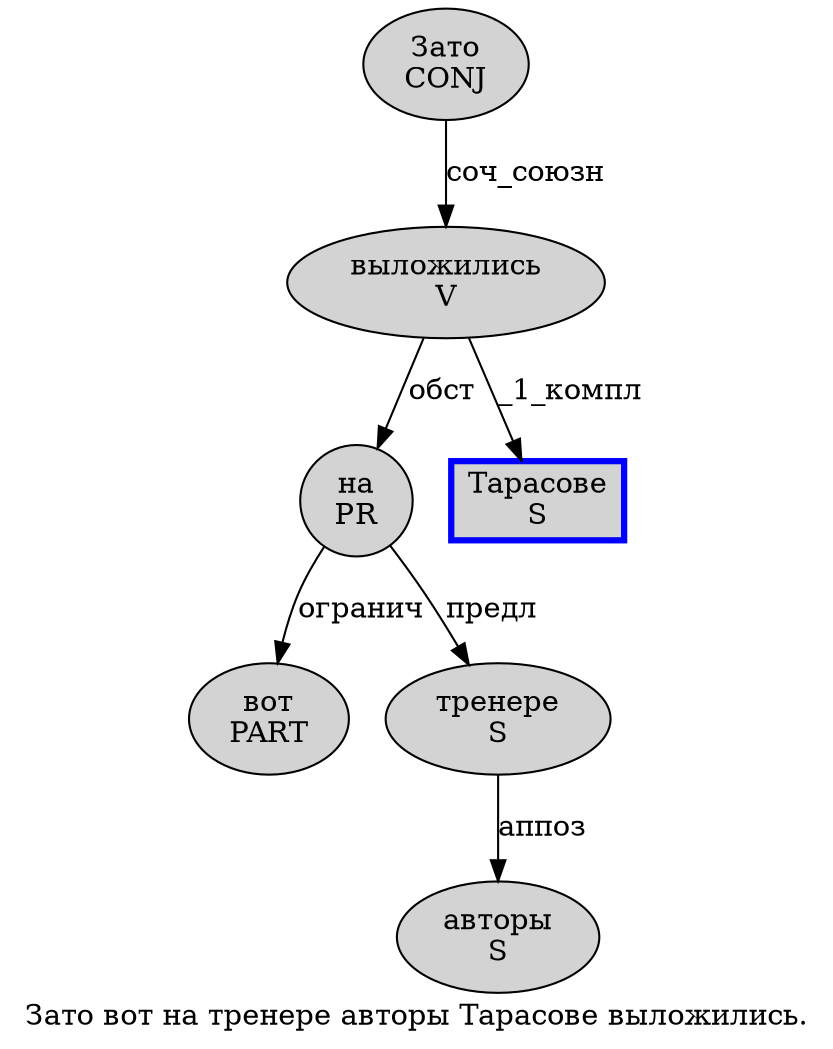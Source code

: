 digraph SENTENCE_3620 {
	graph [label="Зато вот на тренере авторы Тарасове выложились."]
	node [style=filled]
		0 [label="Зато
CONJ" color="" fillcolor=lightgray penwidth=1 shape=ellipse]
		1 [label="вот
PART" color="" fillcolor=lightgray penwidth=1 shape=ellipse]
		2 [label="на
PR" color="" fillcolor=lightgray penwidth=1 shape=ellipse]
		3 [label="тренере
S" color="" fillcolor=lightgray penwidth=1 shape=ellipse]
		4 [label="авторы
S" color="" fillcolor=lightgray penwidth=1 shape=ellipse]
		5 [label="Тарасове
S" color=blue fillcolor=lightgray penwidth=3 shape=box]
		6 [label="выложились
V" color="" fillcolor=lightgray penwidth=1 shape=ellipse]
			3 -> 4 [label="аппоз"]
			6 -> 2 [label="обст"]
			6 -> 5 [label="_1_компл"]
			0 -> 6 [label="соч_союзн"]
			2 -> 1 [label="огранич"]
			2 -> 3 [label="предл"]
}